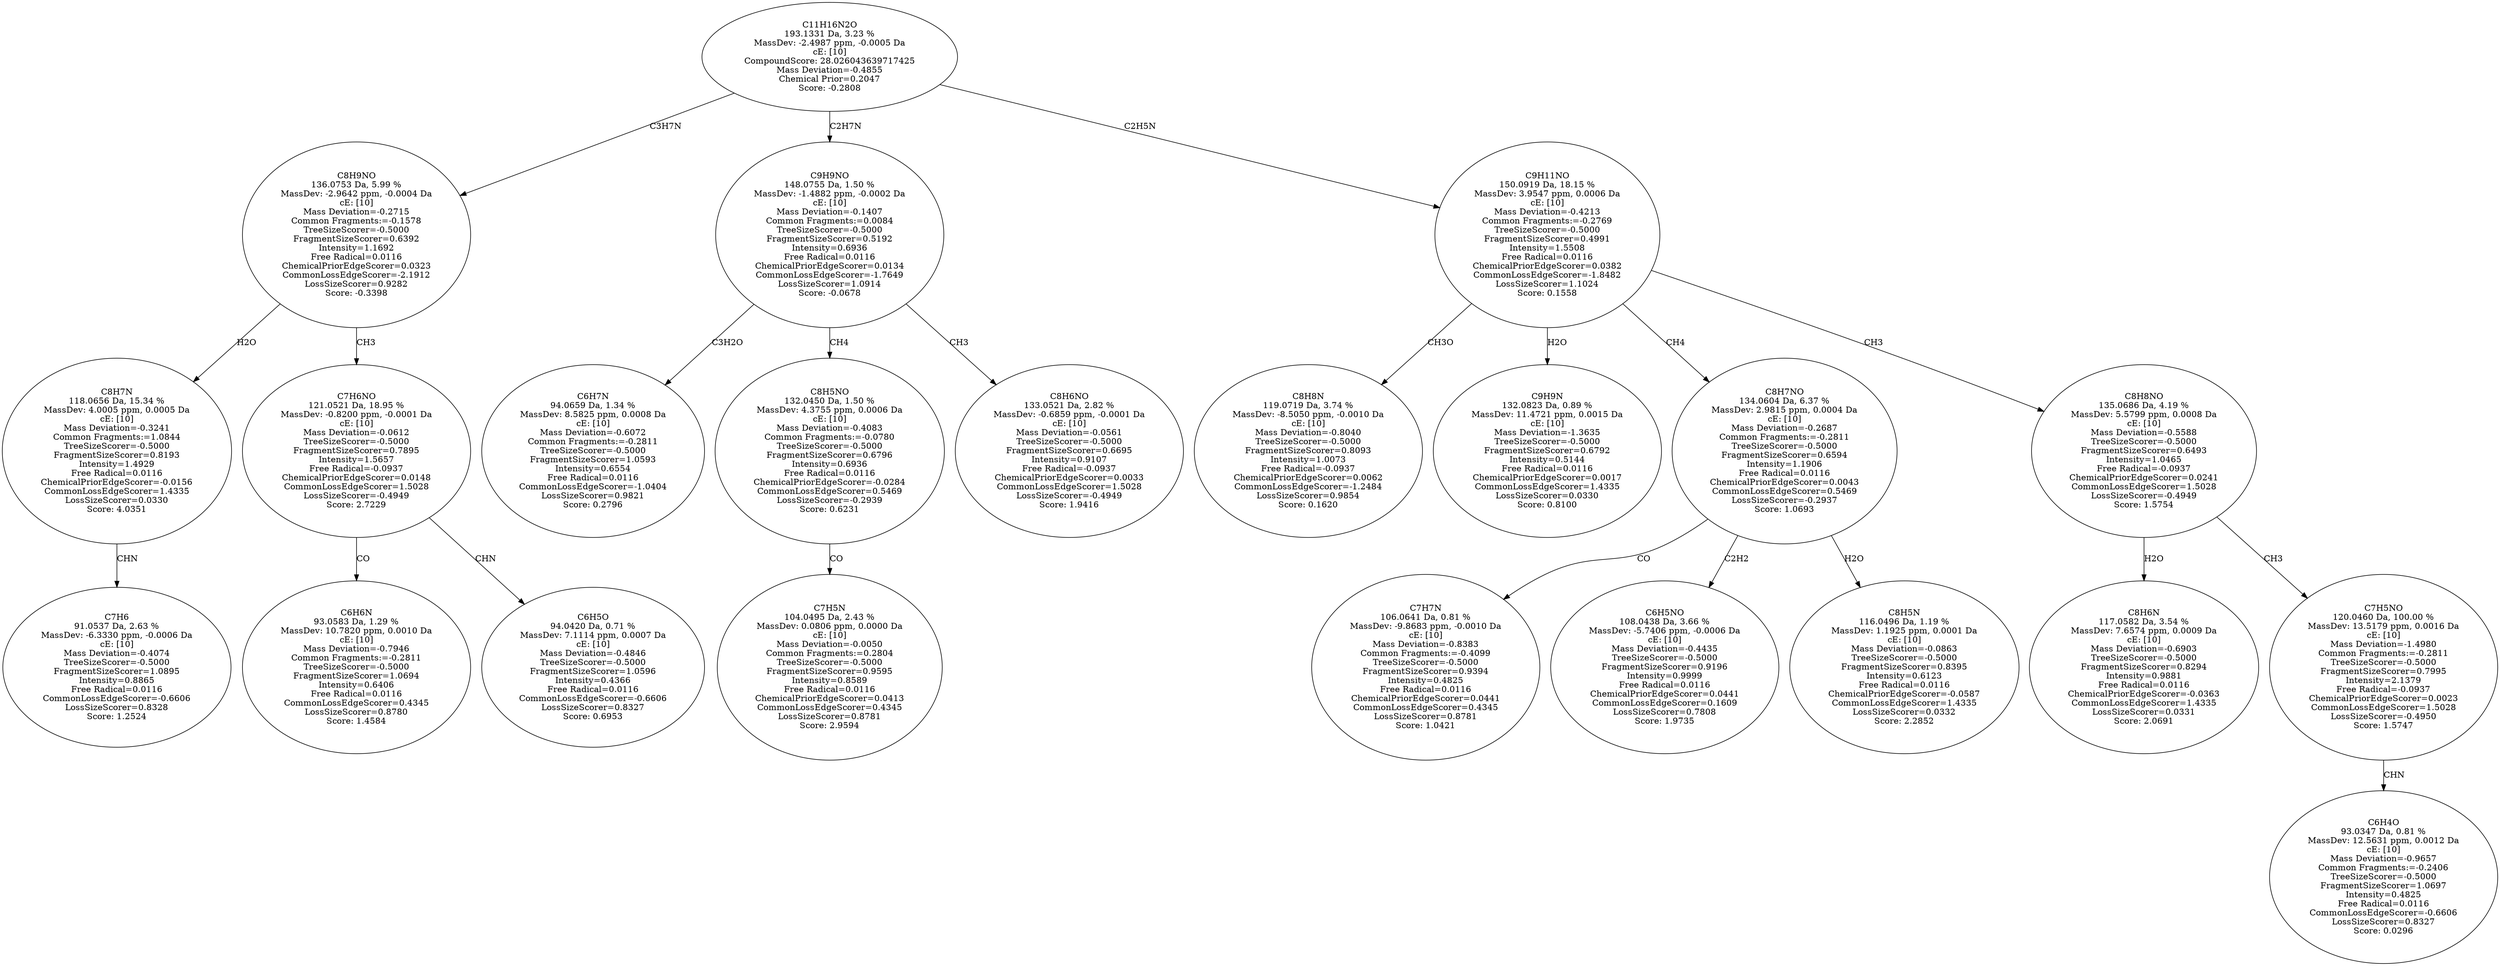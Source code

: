 strict digraph {
v1 [label="C7H6\n91.0537 Da, 2.63 %\nMassDev: -6.3330 ppm, -0.0006 Da\ncE: [10]\nMass Deviation=-0.4074\nTreeSizeScorer=-0.5000\nFragmentSizeScorer=1.0895\nIntensity=0.8865\nFree Radical=0.0116\nCommonLossEdgeScorer=-0.6606\nLossSizeScorer=0.8328\nScore: 1.2524"];
v2 [label="C8H7N\n118.0656 Da, 15.34 %\nMassDev: 4.0005 ppm, 0.0005 Da\ncE: [10]\nMass Deviation=-0.3241\nCommon Fragments:=1.0844\nTreeSizeScorer=-0.5000\nFragmentSizeScorer=0.8193\nIntensity=1.4929\nFree Radical=0.0116\nChemicalPriorEdgeScorer=-0.0156\nCommonLossEdgeScorer=1.4335\nLossSizeScorer=0.0330\nScore: 4.0351"];
v3 [label="C6H6N\n93.0583 Da, 1.29 %\nMassDev: 10.7820 ppm, 0.0010 Da\ncE: [10]\nMass Deviation=-0.7946\nCommon Fragments:=-0.2811\nTreeSizeScorer=-0.5000\nFragmentSizeScorer=1.0694\nIntensity=0.6406\nFree Radical=0.0116\nCommonLossEdgeScorer=0.4345\nLossSizeScorer=0.8780\nScore: 1.4584"];
v4 [label="C6H5O\n94.0420 Da, 0.71 %\nMassDev: 7.1114 ppm, 0.0007 Da\ncE: [10]\nMass Deviation=-0.4846\nTreeSizeScorer=-0.5000\nFragmentSizeScorer=1.0596\nIntensity=0.4366\nFree Radical=0.0116\nCommonLossEdgeScorer=-0.6606\nLossSizeScorer=0.8327\nScore: 0.6953"];
v5 [label="C7H6NO\n121.0521 Da, 18.95 %\nMassDev: -0.8200 ppm, -0.0001 Da\ncE: [10]\nMass Deviation=-0.0612\nTreeSizeScorer=-0.5000\nFragmentSizeScorer=0.7895\nIntensity=1.5657\nFree Radical=-0.0937\nChemicalPriorEdgeScorer=0.0148\nCommonLossEdgeScorer=1.5028\nLossSizeScorer=-0.4949\nScore: 2.7229"];
v6 [label="C8H9NO\n136.0753 Da, 5.99 %\nMassDev: -2.9642 ppm, -0.0004 Da\ncE: [10]\nMass Deviation=-0.2715\nCommon Fragments:=-0.1578\nTreeSizeScorer=-0.5000\nFragmentSizeScorer=0.6392\nIntensity=1.1692\nFree Radical=0.0116\nChemicalPriorEdgeScorer=0.0323\nCommonLossEdgeScorer=-2.1912\nLossSizeScorer=0.9282\nScore: -0.3398"];
v7 [label="C6H7N\n94.0659 Da, 1.34 %\nMassDev: 8.5825 ppm, 0.0008 Da\ncE: [10]\nMass Deviation=-0.6072\nCommon Fragments:=-0.2811\nTreeSizeScorer=-0.5000\nFragmentSizeScorer=1.0593\nIntensity=0.6554\nFree Radical=0.0116\nCommonLossEdgeScorer=-1.0404\nLossSizeScorer=0.9821\nScore: 0.2796"];
v8 [label="C7H5N\n104.0495 Da, 2.43 %\nMassDev: 0.0806 ppm, 0.0000 Da\ncE: [10]\nMass Deviation=-0.0050\nCommon Fragments:=0.2804\nTreeSizeScorer=-0.5000\nFragmentSizeScorer=0.9595\nIntensity=0.8589\nFree Radical=0.0116\nChemicalPriorEdgeScorer=0.0413\nCommonLossEdgeScorer=0.4345\nLossSizeScorer=0.8781\nScore: 2.9594"];
v9 [label="C8H5NO\n132.0450 Da, 1.50 %\nMassDev: 4.3755 ppm, 0.0006 Da\ncE: [10]\nMass Deviation=-0.4083\nCommon Fragments:=-0.0780\nTreeSizeScorer=-0.5000\nFragmentSizeScorer=0.6796\nIntensity=0.6936\nFree Radical=0.0116\nChemicalPriorEdgeScorer=-0.0284\nCommonLossEdgeScorer=0.5469\nLossSizeScorer=-0.2939\nScore: 0.6231"];
v10 [label="C8H6NO\n133.0521 Da, 2.82 %\nMassDev: -0.6859 ppm, -0.0001 Da\ncE: [10]\nMass Deviation=-0.0561\nTreeSizeScorer=-0.5000\nFragmentSizeScorer=0.6695\nIntensity=0.9107\nFree Radical=-0.0937\nChemicalPriorEdgeScorer=0.0033\nCommonLossEdgeScorer=1.5028\nLossSizeScorer=-0.4949\nScore: 1.9416"];
v11 [label="C9H9NO\n148.0755 Da, 1.50 %\nMassDev: -1.4882 ppm, -0.0002 Da\ncE: [10]\nMass Deviation=-0.1407\nCommon Fragments:=0.0084\nTreeSizeScorer=-0.5000\nFragmentSizeScorer=0.5192\nIntensity=0.6936\nFree Radical=0.0116\nChemicalPriorEdgeScorer=0.0134\nCommonLossEdgeScorer=-1.7649\nLossSizeScorer=1.0914\nScore: -0.0678"];
v12 [label="C8H8N\n119.0719 Da, 3.74 %\nMassDev: -8.5050 ppm, -0.0010 Da\ncE: [10]\nMass Deviation=-0.8040\nTreeSizeScorer=-0.5000\nFragmentSizeScorer=0.8093\nIntensity=1.0073\nFree Radical=-0.0937\nChemicalPriorEdgeScorer=0.0062\nCommonLossEdgeScorer=-1.2484\nLossSizeScorer=0.9854\nScore: 0.1620"];
v13 [label="C9H9N\n132.0823 Da, 0.89 %\nMassDev: 11.4721 ppm, 0.0015 Da\ncE: [10]\nMass Deviation=-1.3635\nTreeSizeScorer=-0.5000\nFragmentSizeScorer=0.6792\nIntensity=0.5144\nFree Radical=0.0116\nChemicalPriorEdgeScorer=0.0017\nCommonLossEdgeScorer=1.4335\nLossSizeScorer=0.0330\nScore: 0.8100"];
v14 [label="C7H7N\n106.0641 Da, 0.81 %\nMassDev: -9.8683 ppm, -0.0010 Da\ncE: [10]\nMass Deviation=-0.8383\nCommon Fragments:=-0.4099\nTreeSizeScorer=-0.5000\nFragmentSizeScorer=0.9394\nIntensity=0.4825\nFree Radical=0.0116\nChemicalPriorEdgeScorer=0.0441\nCommonLossEdgeScorer=0.4345\nLossSizeScorer=0.8781\nScore: 1.0421"];
v15 [label="C6H5NO\n108.0438 Da, 3.66 %\nMassDev: -5.7406 ppm, -0.0006 Da\ncE: [10]\nMass Deviation=-0.4435\nTreeSizeScorer=-0.5000\nFragmentSizeScorer=0.9196\nIntensity=0.9999\nFree Radical=0.0116\nChemicalPriorEdgeScorer=0.0441\nCommonLossEdgeScorer=0.1609\nLossSizeScorer=0.7808\nScore: 1.9735"];
v16 [label="C8H5N\n116.0496 Da, 1.19 %\nMassDev: 1.1925 ppm, 0.0001 Da\ncE: [10]\nMass Deviation=-0.0863\nTreeSizeScorer=-0.5000\nFragmentSizeScorer=0.8395\nIntensity=0.6123\nFree Radical=0.0116\nChemicalPriorEdgeScorer=-0.0587\nCommonLossEdgeScorer=1.4335\nLossSizeScorer=0.0332\nScore: 2.2852"];
v17 [label="C8H7NO\n134.0604 Da, 6.37 %\nMassDev: 2.9815 ppm, 0.0004 Da\ncE: [10]\nMass Deviation=-0.2687\nCommon Fragments:=-0.2811\nTreeSizeScorer=-0.5000\nFragmentSizeScorer=0.6594\nIntensity=1.1906\nFree Radical=0.0116\nChemicalPriorEdgeScorer=0.0043\nCommonLossEdgeScorer=0.5469\nLossSizeScorer=-0.2937\nScore: 1.0693"];
v18 [label="C8H6N\n117.0582 Da, 3.54 %\nMassDev: 7.6574 ppm, 0.0009 Da\ncE: [10]\nMass Deviation=-0.6903\nTreeSizeScorer=-0.5000\nFragmentSizeScorer=0.8294\nIntensity=0.9881\nFree Radical=0.0116\nChemicalPriorEdgeScorer=-0.0363\nCommonLossEdgeScorer=1.4335\nLossSizeScorer=0.0331\nScore: 2.0691"];
v19 [label="C6H4O\n93.0347 Da, 0.81 %\nMassDev: 12.5631 ppm, 0.0012 Da\ncE: [10]\nMass Deviation=-0.9657\nCommon Fragments:=-0.2406\nTreeSizeScorer=-0.5000\nFragmentSizeScorer=1.0697\nIntensity=0.4825\nFree Radical=0.0116\nCommonLossEdgeScorer=-0.6606\nLossSizeScorer=0.8327\nScore: 0.0296"];
v20 [label="C7H5NO\n120.0460 Da, 100.00 %\nMassDev: 13.5179 ppm, 0.0016 Da\ncE: [10]\nMass Deviation=-1.4980\nCommon Fragments:=-0.2811\nTreeSizeScorer=-0.5000\nFragmentSizeScorer=0.7995\nIntensity=2.1379\nFree Radical=-0.0937\nChemicalPriorEdgeScorer=0.0023\nCommonLossEdgeScorer=1.5028\nLossSizeScorer=-0.4950\nScore: 1.5747"];
v21 [label="C8H8NO\n135.0686 Da, 4.19 %\nMassDev: 5.5799 ppm, 0.0008 Da\ncE: [10]\nMass Deviation=-0.5588\nTreeSizeScorer=-0.5000\nFragmentSizeScorer=0.6493\nIntensity=1.0465\nFree Radical=-0.0937\nChemicalPriorEdgeScorer=0.0241\nCommonLossEdgeScorer=1.5028\nLossSizeScorer=-0.4949\nScore: 1.5754"];
v22 [label="C9H11NO\n150.0919 Da, 18.15 %\nMassDev: 3.9547 ppm, 0.0006 Da\ncE: [10]\nMass Deviation=-0.4213\nCommon Fragments:=-0.2769\nTreeSizeScorer=-0.5000\nFragmentSizeScorer=0.4991\nIntensity=1.5508\nFree Radical=0.0116\nChemicalPriorEdgeScorer=0.0382\nCommonLossEdgeScorer=-1.8482\nLossSizeScorer=1.1024\nScore: 0.1558"];
v23 [label="C11H16N2O\n193.1331 Da, 3.23 %\nMassDev: -2.4987 ppm, -0.0005 Da\ncE: [10]\nCompoundScore: 28.026043639717425\nMass Deviation=-0.4855\nChemical Prior=0.2047\nScore: -0.2808"];
v2 -> v1 [label="CHN"];
v6 -> v2 [label="H2O"];
v5 -> v3 [label="CO"];
v5 -> v4 [label="CHN"];
v6 -> v5 [label="CH3"];
v23 -> v6 [label="C3H7N"];
v11 -> v7 [label="C3H2O"];
v9 -> v8 [label="CO"];
v11 -> v9 [label="CH4"];
v11 -> v10 [label="CH3"];
v23 -> v11 [label="C2H7N"];
v22 -> v12 [label="CH3O"];
v22 -> v13 [label="H2O"];
v17 -> v14 [label="CO"];
v17 -> v15 [label="C2H2"];
v17 -> v16 [label="H2O"];
v22 -> v17 [label="CH4"];
v21 -> v18 [label="H2O"];
v20 -> v19 [label="CHN"];
v21 -> v20 [label="CH3"];
v22 -> v21 [label="CH3"];
v23 -> v22 [label="C2H5N"];
}